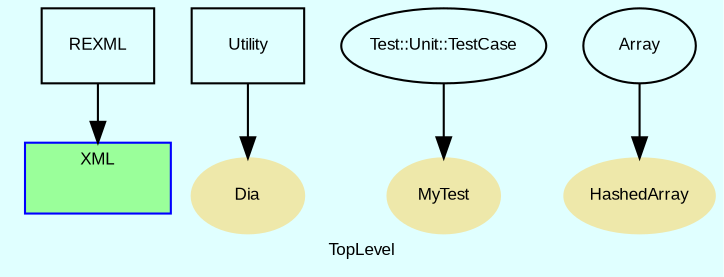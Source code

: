 digraph TopLevel {
    fontname = Arial
    fontsize = 8
    compound = true
    bgcolor = lightcyan1
    label = "TopLevel"
    node [
        fontname = Arial,
        fontsize = 8,
        color = black
    ]

    subgraph cluster_XML {
        URL = "classes/XML.html"
        fontname = Arial
        fillcolor = palegreen1
        color = blue
        label = "XML"
        style = filled
        XML [
            width = 0.75,
            shape = plaintext,
            height = 0.01,
            label = ""
        ]

    }

    REXML [
        URL = "classes/REXML.html",
        shape = box,
        label = "REXML"
    ]

    REXML -> XML [
        lhead = cluster_XML
    ]

    Dia [
        URL = "classes/Dia.html",
        fontcolor = black,
        shape = ellipse,
        color = palegoldenrod,
        style = filled,
        label = "Dia"
    ]

    MyTest [
        URL = "classes/MyTest.html",
        fontcolor = black,
        shape = ellipse,
        color = palegoldenrod,
        style = filled,
        label = "MyTest"
    ]

    HashedArray [
        URL = "classes/HashedArray.html",
        fontcolor = black,
        shape = ellipse,
        color = palegoldenrod,
        style = filled,
        label = "HashedArray"
    ]

    Utility [
        URL = "classes/Utility.html",
        shape = box,
        label = "Utility"
    ]

    Utility -> Dia [

    ]

    Test__Unit__TestCase [
        URL = "classes/Test/Unit/TestCase.html",
        label = "Test::Unit::TestCase"
    ]

    Test__Unit__TestCase -> MyTest [

    ]

    Array [
        URL = "classes/Array.html",
        label = "Array"
    ]

    Array -> HashedArray [

    ]

}

